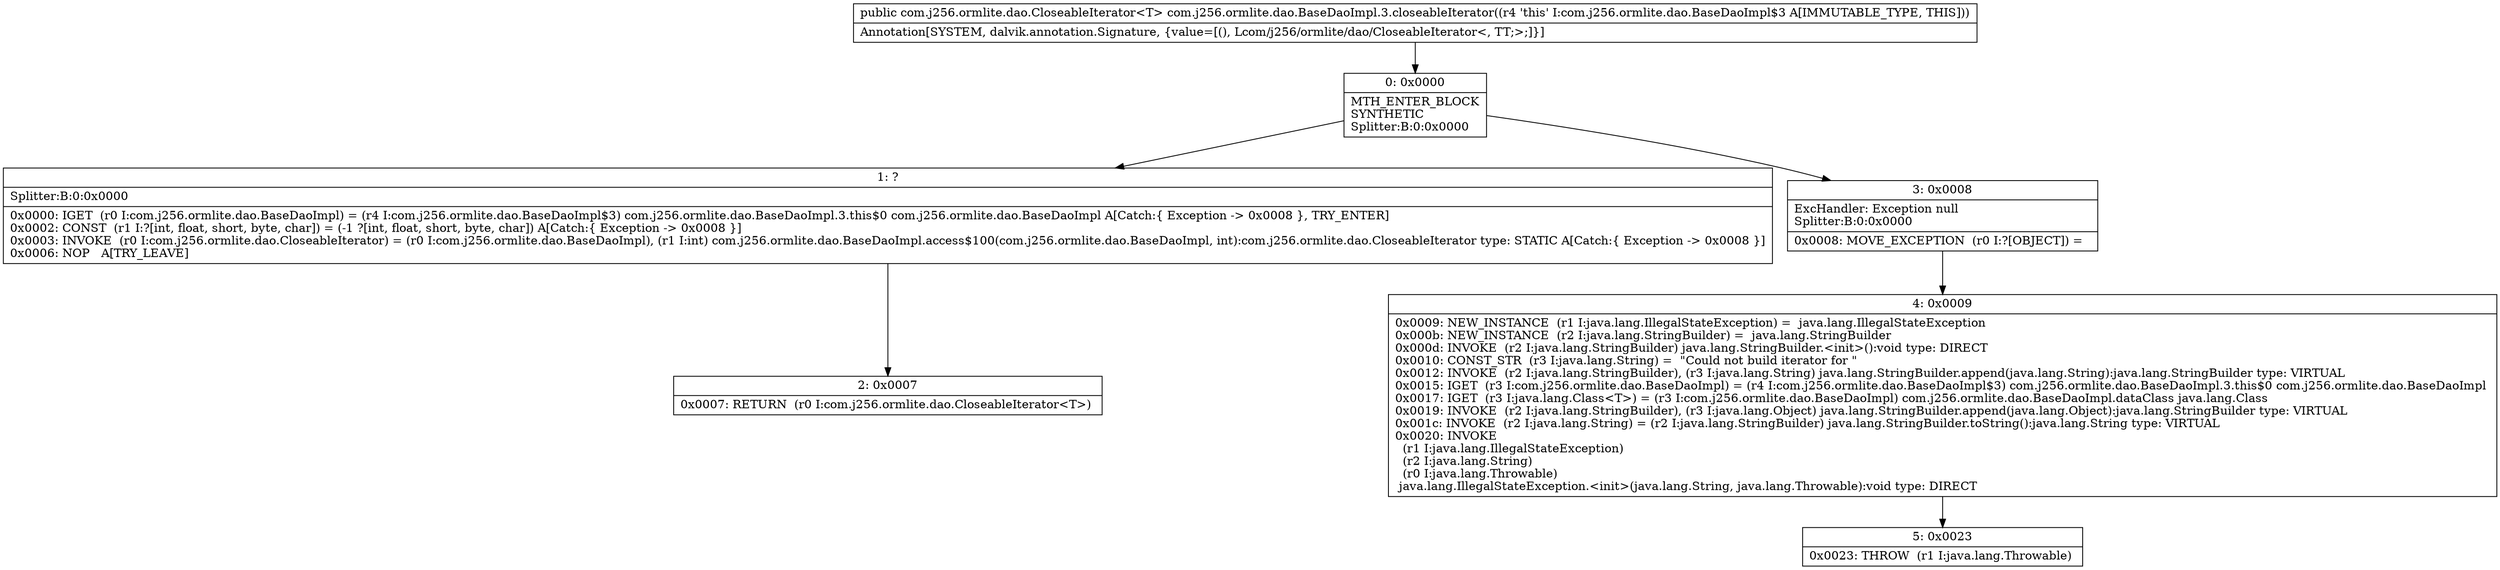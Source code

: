 digraph "CFG forcom.j256.ormlite.dao.BaseDaoImpl.3.closeableIterator()Lcom\/j256\/ormlite\/dao\/CloseableIterator;" {
Node_0 [shape=record,label="{0\:\ 0x0000|MTH_ENTER_BLOCK\lSYNTHETIC\lSplitter:B:0:0x0000\l}"];
Node_1 [shape=record,label="{1\:\ ?|Splitter:B:0:0x0000\l|0x0000: IGET  (r0 I:com.j256.ormlite.dao.BaseDaoImpl) = (r4 I:com.j256.ormlite.dao.BaseDaoImpl$3) com.j256.ormlite.dao.BaseDaoImpl.3.this$0 com.j256.ormlite.dao.BaseDaoImpl A[Catch:\{ Exception \-\> 0x0008 \}, TRY_ENTER]\l0x0002: CONST  (r1 I:?[int, float, short, byte, char]) = (\-1 ?[int, float, short, byte, char]) A[Catch:\{ Exception \-\> 0x0008 \}]\l0x0003: INVOKE  (r0 I:com.j256.ormlite.dao.CloseableIterator) = (r0 I:com.j256.ormlite.dao.BaseDaoImpl), (r1 I:int) com.j256.ormlite.dao.BaseDaoImpl.access$100(com.j256.ormlite.dao.BaseDaoImpl, int):com.j256.ormlite.dao.CloseableIterator type: STATIC A[Catch:\{ Exception \-\> 0x0008 \}]\l0x0006: NOP   A[TRY_LEAVE]\l}"];
Node_2 [shape=record,label="{2\:\ 0x0007|0x0007: RETURN  (r0 I:com.j256.ormlite.dao.CloseableIterator\<T\>) \l}"];
Node_3 [shape=record,label="{3\:\ 0x0008|ExcHandler: Exception null\lSplitter:B:0:0x0000\l|0x0008: MOVE_EXCEPTION  (r0 I:?[OBJECT]) =  \l}"];
Node_4 [shape=record,label="{4\:\ 0x0009|0x0009: NEW_INSTANCE  (r1 I:java.lang.IllegalStateException) =  java.lang.IllegalStateException \l0x000b: NEW_INSTANCE  (r2 I:java.lang.StringBuilder) =  java.lang.StringBuilder \l0x000d: INVOKE  (r2 I:java.lang.StringBuilder) java.lang.StringBuilder.\<init\>():void type: DIRECT \l0x0010: CONST_STR  (r3 I:java.lang.String) =  \"Could not build iterator for \" \l0x0012: INVOKE  (r2 I:java.lang.StringBuilder), (r3 I:java.lang.String) java.lang.StringBuilder.append(java.lang.String):java.lang.StringBuilder type: VIRTUAL \l0x0015: IGET  (r3 I:com.j256.ormlite.dao.BaseDaoImpl) = (r4 I:com.j256.ormlite.dao.BaseDaoImpl$3) com.j256.ormlite.dao.BaseDaoImpl.3.this$0 com.j256.ormlite.dao.BaseDaoImpl \l0x0017: IGET  (r3 I:java.lang.Class\<T\>) = (r3 I:com.j256.ormlite.dao.BaseDaoImpl) com.j256.ormlite.dao.BaseDaoImpl.dataClass java.lang.Class \l0x0019: INVOKE  (r2 I:java.lang.StringBuilder), (r3 I:java.lang.Object) java.lang.StringBuilder.append(java.lang.Object):java.lang.StringBuilder type: VIRTUAL \l0x001c: INVOKE  (r2 I:java.lang.String) = (r2 I:java.lang.StringBuilder) java.lang.StringBuilder.toString():java.lang.String type: VIRTUAL \l0x0020: INVOKE  \l  (r1 I:java.lang.IllegalStateException)\l  (r2 I:java.lang.String)\l  (r0 I:java.lang.Throwable)\l java.lang.IllegalStateException.\<init\>(java.lang.String, java.lang.Throwable):void type: DIRECT \l}"];
Node_5 [shape=record,label="{5\:\ 0x0023|0x0023: THROW  (r1 I:java.lang.Throwable) \l}"];
MethodNode[shape=record,label="{public com.j256.ormlite.dao.CloseableIterator\<T\> com.j256.ormlite.dao.BaseDaoImpl.3.closeableIterator((r4 'this' I:com.j256.ormlite.dao.BaseDaoImpl$3 A[IMMUTABLE_TYPE, THIS]))  | Annotation[SYSTEM, dalvik.annotation.Signature, \{value=[(), Lcom\/j256\/ormlite\/dao\/CloseableIterator\<, TT;\>;]\}]\l}"];
MethodNode -> Node_0;
Node_0 -> Node_1;
Node_0 -> Node_3;
Node_1 -> Node_2;
Node_3 -> Node_4;
Node_4 -> Node_5;
}

